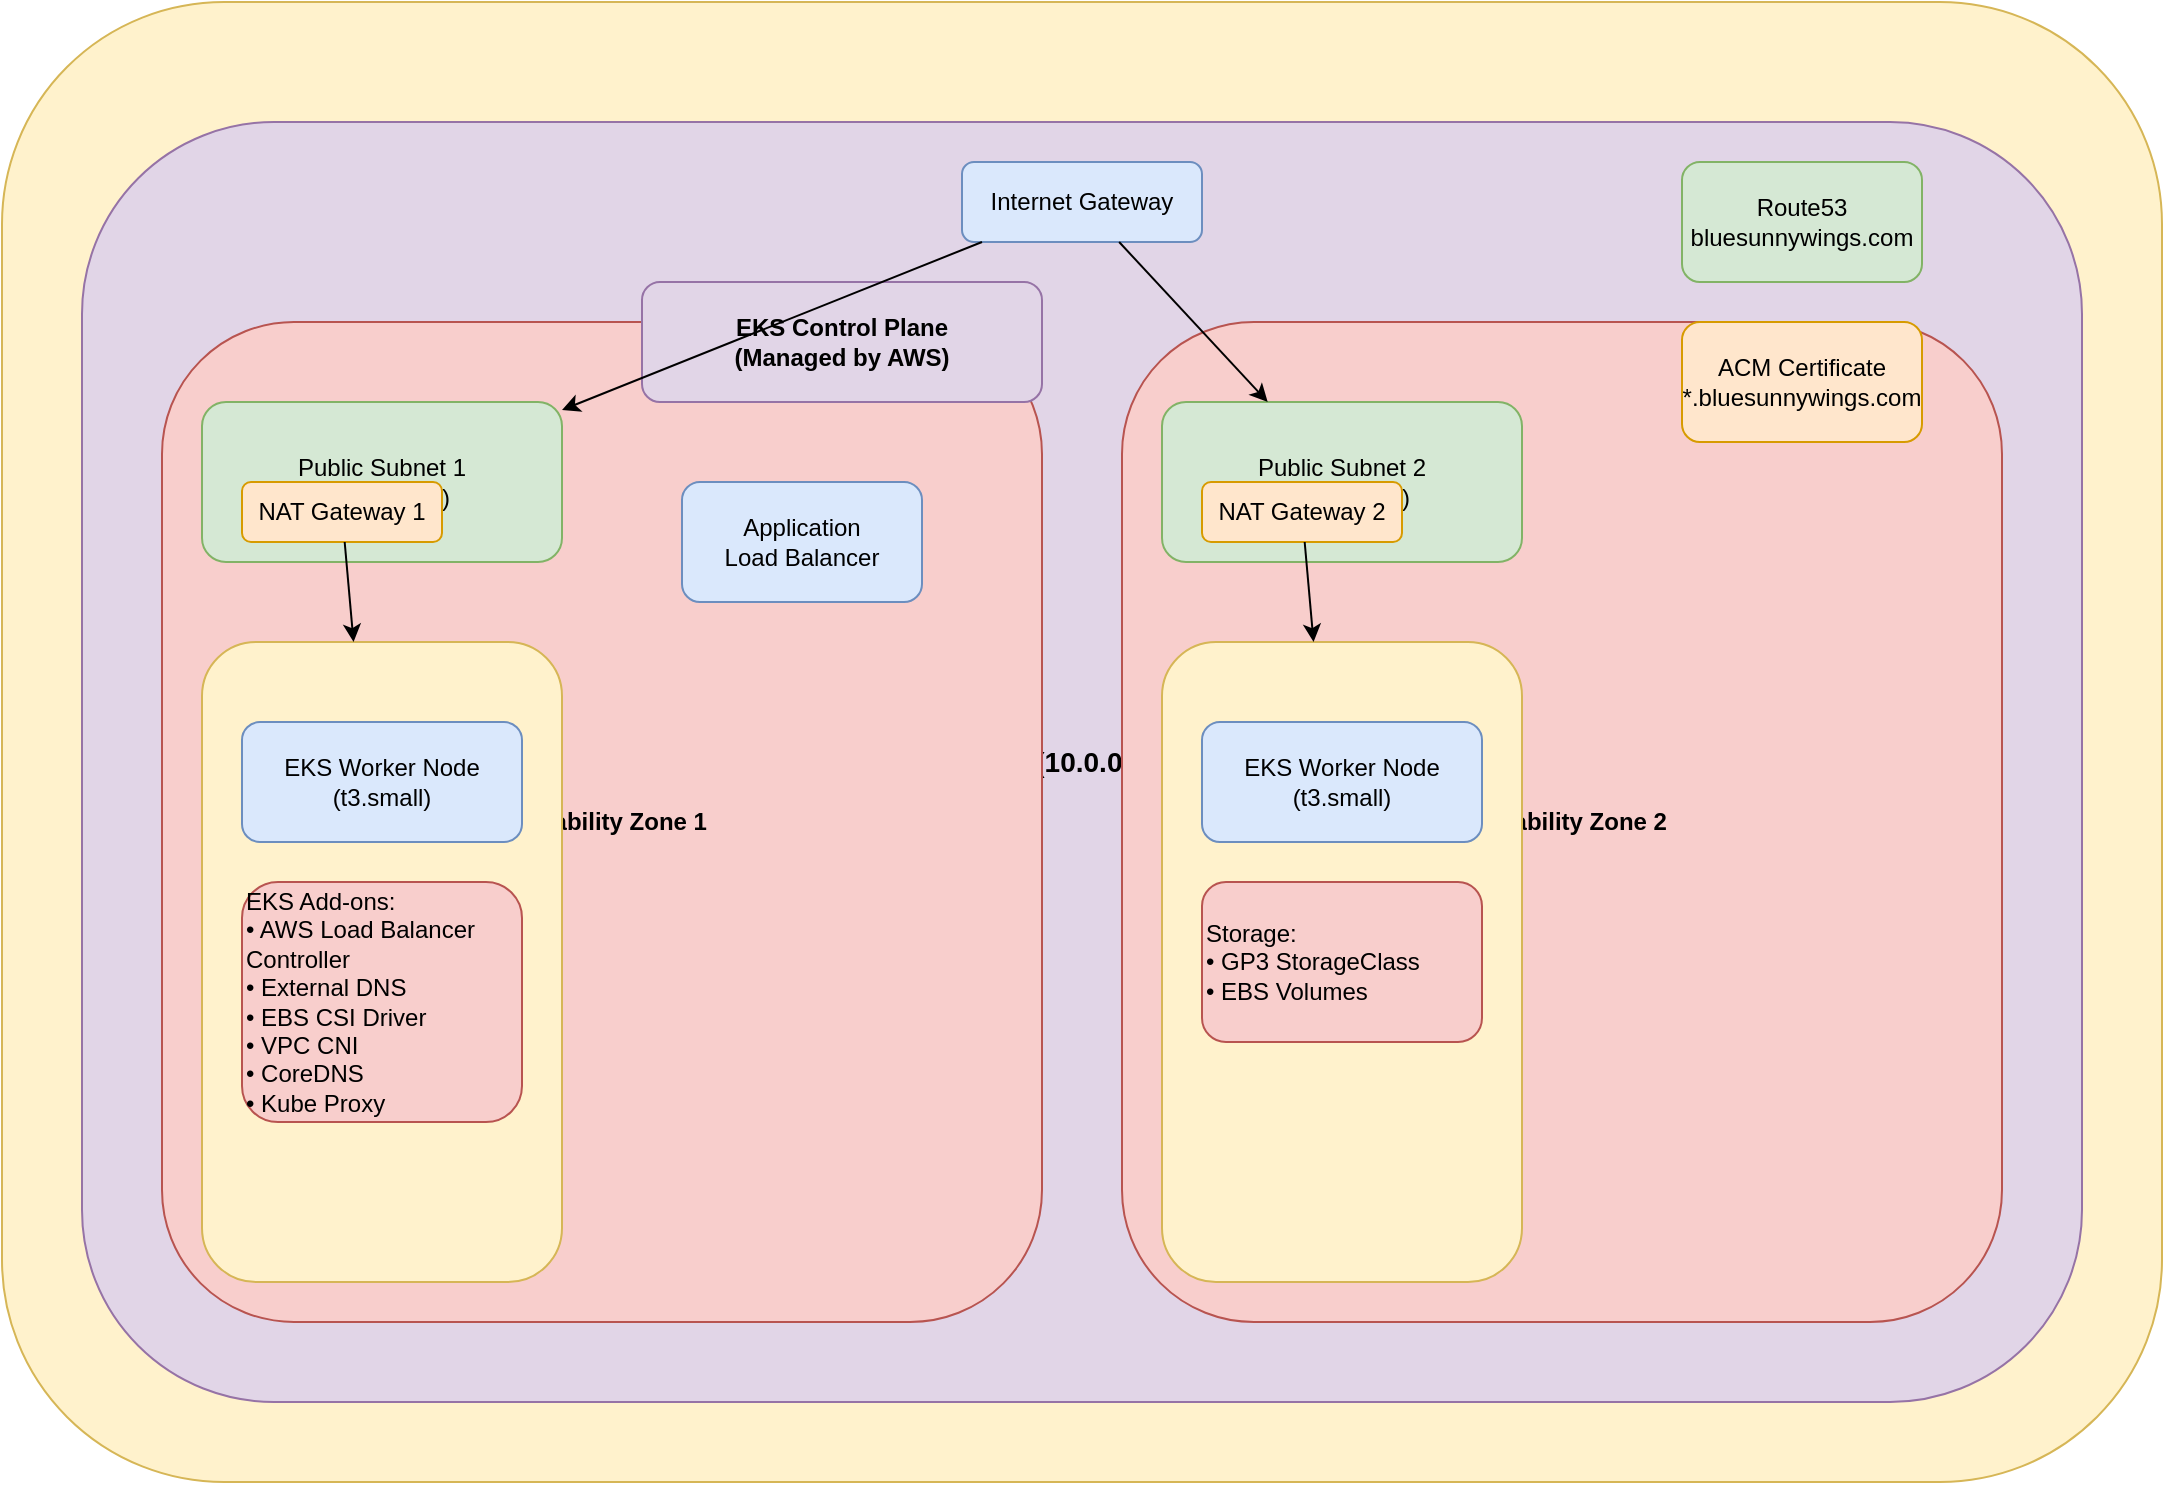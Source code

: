 <mxfile version="24.7.17">
  <diagram name="EKS Architecture" id="eks-architecture">
    <mxGraphModel dx="1422" dy="794" grid="1" gridSize="10" guides="1" tooltips="1" connect="1" arrows="1" fold="1" page="1" pageScale="1" pageWidth="1169" pageHeight="827" math="0" shadow="0">
      <root>
        <mxCell id="0" />
        <mxCell id="1" parent="0" />
        
        <!-- AWS Cloud -->
        <mxCell id="aws-cloud" value="AWS Cloud (ap-northeast-2)" style="rounded=1;whiteSpace=wrap;html=1;fillColor=#fff2cc;strokeColor=#d6b656;fontSize=16;fontStyle=1" vertex="1" parent="1">
          <mxGeometry x="40" y="40" width="1080" height="740" as="geometry" />
        </mxCell>
        
        <!-- VPC -->
        <mxCell id="vpc" value="VPC (10.0.0.0/16)" style="rounded=1;whiteSpace=wrap;html=1;fillColor=#e1d5e7;strokeColor=#9673a6;fontSize=14;fontStyle=1" vertex="1" parent="1">
          <mxGeometry x="80" y="100" width="1000" height="640" as="geometry" />
        </mxCell>
        
        <!-- Internet Gateway -->
        <mxCell id="igw" value="Internet Gateway" style="rounded=1;whiteSpace=wrap;html=1;fillColor=#dae8fc;strokeColor=#6c8ebf;" vertex="1" parent="1">
          <mxGeometry x="520" y="120" width="120" height="40" as="geometry" />
        </mxCell>
        
        <!-- Availability Zone 1 -->
        <mxCell id="az1" value="Availability Zone 1" style="rounded=1;whiteSpace=wrap;html=1;fillColor=#f8cecc;strokeColor=#b85450;fontSize=12;fontStyle=1" vertex="1" parent="1">
          <mxGeometry x="120" y="200" width="440" height="500" as="geometry" />
        </mxCell>
        
        <!-- Availability Zone 2 -->
        <mxCell id="az2" value="Availability Zone 2" style="rounded=1;whiteSpace=wrap;html=1;fillColor=#f8cecc;strokeColor=#b85450;fontSize=12;fontStyle=1" vertex="1" parent="1">
          <mxGeometry x="600" y="200" width="440" height="500" as="geometry" />
        </mxCell>
        
        <!-- Public Subnet 1 -->
        <mxCell id="pub-subnet-1" value="Public Subnet 1&#xa;(10.0.0.0/24)" style="rounded=1;whiteSpace=wrap;html=1;fillColor=#d5e8d4;strokeColor=#82b366;" vertex="1" parent="1">
          <mxGeometry x="140" y="240" width="180" height="80" as="geometry" />
        </mxCell>
        
        <!-- Public Subnet 2 -->
        <mxCell id="pub-subnet-2" value="Public Subnet 2&#xa;(10.0.1.0/24)" style="rounded=1;whiteSpace=wrap;html=1;fillColor=#d5e8d4;strokeColor=#82b366;" vertex="1" parent="1">
          <mxGeometry x="620" y="240" width="180" height="80" as="geometry" />
        </mxCell>
        
        <!-- NAT Gateway 1 -->
        <mxCell id="nat-1" value="NAT Gateway 1" style="rounded=1;whiteSpace=wrap;html=1;fillColor=#ffe6cc;strokeColor=#d79b00;" vertex="1" parent="1">
          <mxGeometry x="160" y="280" width="100" height="30" as="geometry" />
        </mxCell>
        
        <!-- NAT Gateway 2 -->
        <mxCell id="nat-2" value="NAT Gateway 2" style="rounded=1;whiteSpace=wrap;html=1;fillColor=#ffe6cc;strokeColor=#d79b00;" vertex="1" parent="1">
          <mxGeometry x="640" y="280" width="100" height="30" as="geometry" />
        </mxCell>
        
        <!-- Private Subnet 1 -->
        <mxCell id="priv-subnet-1" value="Private Subnet 1&#xa;(10.0.10.0/24)" style="rounded=1;whiteSpace=wrap;html=1;fillColor=#fff2cc;strokeColor=#d6b656;" vertex="1" parent="1">
          <mxGeometry x="140" y="360" width="180" height="320" as="geometry" />
        </mxCell>
        
        <!-- Private Subnet 2 -->
        <mxCell id="priv-subnet-2" value="Private Subnet 2&#xa;(10.0.11.0/24)" style="rounded=1;whiteSpace=wrap;html=1;fillColor=#fff2cc;strokeColor=#d6b656;" vertex="1" parent="1">
          <mxGeometry x="620" y="360" width="180" height="320" as="geometry" />
        </mxCell>
        
        <!-- EKS Control Plane -->
        <mxCell id="eks-control" value="EKS Control Plane&#xa;(Managed by AWS)" style="rounded=1;whiteSpace=wrap;html=1;fillColor=#e1d5e7;strokeColor=#9673a6;fontSize=12;fontStyle=1" vertex="1" parent="1">
          <mxGeometry x="360" y="180" width="200" height="60" as="geometry" />
        </mxCell>
        
        <!-- Worker Nodes -->
        <mxCell id="worker-1" value="EKS Worker Node&#xa;(t3.small)" style="rounded=1;whiteSpace=wrap;html=1;fillColor=#dae8fc;strokeColor=#6c8ebf;" vertex="1" parent="1">
          <mxGeometry x="160" y="400" width="140" height="60" as="geometry" />
        </mxCell>
        
        <mxCell id="worker-2" value="EKS Worker Node&#xa;(t3.small)" style="rounded=1;whiteSpace=wrap;html=1;fillColor=#dae8fc;strokeColor=#6c8ebf;" vertex="1" parent="1">
          <mxGeometry x="640" y="400" width="140" height="60" as="geometry" />
        </mxCell>
        
        <!-- Add-ons -->
        <mxCell id="addons" value="EKS Add-ons:&#xa;• AWS Load Balancer Controller&#xa;• External DNS&#xa;• EBS CSI Driver&#xa;• VPC CNI&#xa;• CoreDNS&#xa;• Kube Proxy" style="rounded=1;whiteSpace=wrap;html=1;fillColor=#f8cecc;strokeColor=#b85450;align=left;" vertex="1" parent="1">
          <mxGeometry x="160" y="480" width="140" height="120" as="geometry" />
        </mxCell>
        
        <mxCell id="storage" value="Storage:&#xa;• GP3 StorageClass&#xa;• EBS Volumes" style="rounded=1;whiteSpace=wrap;html=1;fillColor=#f8cecc;strokeColor=#b85450;align=left;" vertex="1" parent="1">
          <mxGeometry x="640" y="480" width="140" height="80" as="geometry" />
        </mxCell>
        
        <!-- Route53 -->
        <mxCell id="route53" value="Route53&#xa;bluesunnywings.com" style="rounded=1;whiteSpace=wrap;html=1;fillColor=#d5e8d4;strokeColor=#82b366;" vertex="1" parent="1">
          <mxGeometry x="880" y="120" width="120" height="60" as="geometry" />
        </mxCell>
        
        <!-- ACM -->
        <mxCell id="acm" value="ACM Certificate&#xa;*.bluesunnywings.com" style="rounded=1;whiteSpace=wrap;html=1;fillColor=#ffe6cc;strokeColor=#d79b00;" vertex="1" parent="1">
          <mxGeometry x="880" y="200" width="120" height="60" as="geometry" />
        </mxCell>
        
        <!-- ALB -->
        <mxCell id="alb" value="Application&#xa;Load Balancer" style="rounded=1;whiteSpace=wrap;html=1;fillColor=#dae8fc;strokeColor=#6c8ebf;" vertex="1" parent="1">
          <mxGeometry x="380" y="280" width="120" height="60" as="geometry" />
        </mxCell>
        
        <!-- Connections -->
        <mxCell id="conn1" value="" style="endArrow=classic;html=1;rounded=0;" edge="1" parent="1" source="igw" target="pub-subnet-1">
          <mxGeometry width="50" height="50" relative="1" as="geometry">
            <mxPoint x="500" y="300" as="sourcePoint" />
            <mxPoint x="550" y="250" as="targetPoint" />
          </mxGeometry>
        </mxCell>
        
        <mxCell id="conn2" value="" style="endArrow=classic;html=1;rounded=0;" edge="1" parent="1" source="igw" target="pub-subnet-2">
          <mxGeometry width="50" height="50" relative="1" as="geometry">
            <mxPoint x="500" y="300" as="sourcePoint" />
            <mxPoint x="550" y="250" as="targetPoint" />
          </mxGeometry>
        </mxCell>
        
        <mxCell id="conn3" value="" style="endArrow=classic;html=1;rounded=0;" edge="1" parent="1" source="nat-1" target="priv-subnet-1">
          <mxGeometry width="50" height="50" relative="1" as="geometry">
            <mxPoint x="500" y="400" as="sourcePoint" />
            <mxPoint x="550" y="350" as="targetPoint" />
          </mxGeometry>
        </mxCell>
        
        <mxCell id="conn4" value="" style="endArrow=classic;html=1;rounded=0;" edge="1" parent="1" source="nat-2" target="priv-subnet-2">
          <mxGeometry width="50" height="50" relative="1" as="geometry">
            <mxPoint x="500" y="400" as="sourcePoint" />
            <mxPoint x="550" y="350" as="targetPoint" />
          </mxGeometry>
        </mxCell>
        
      </root>
    </mxGraphModel>
  </diagram>
</mxfile>